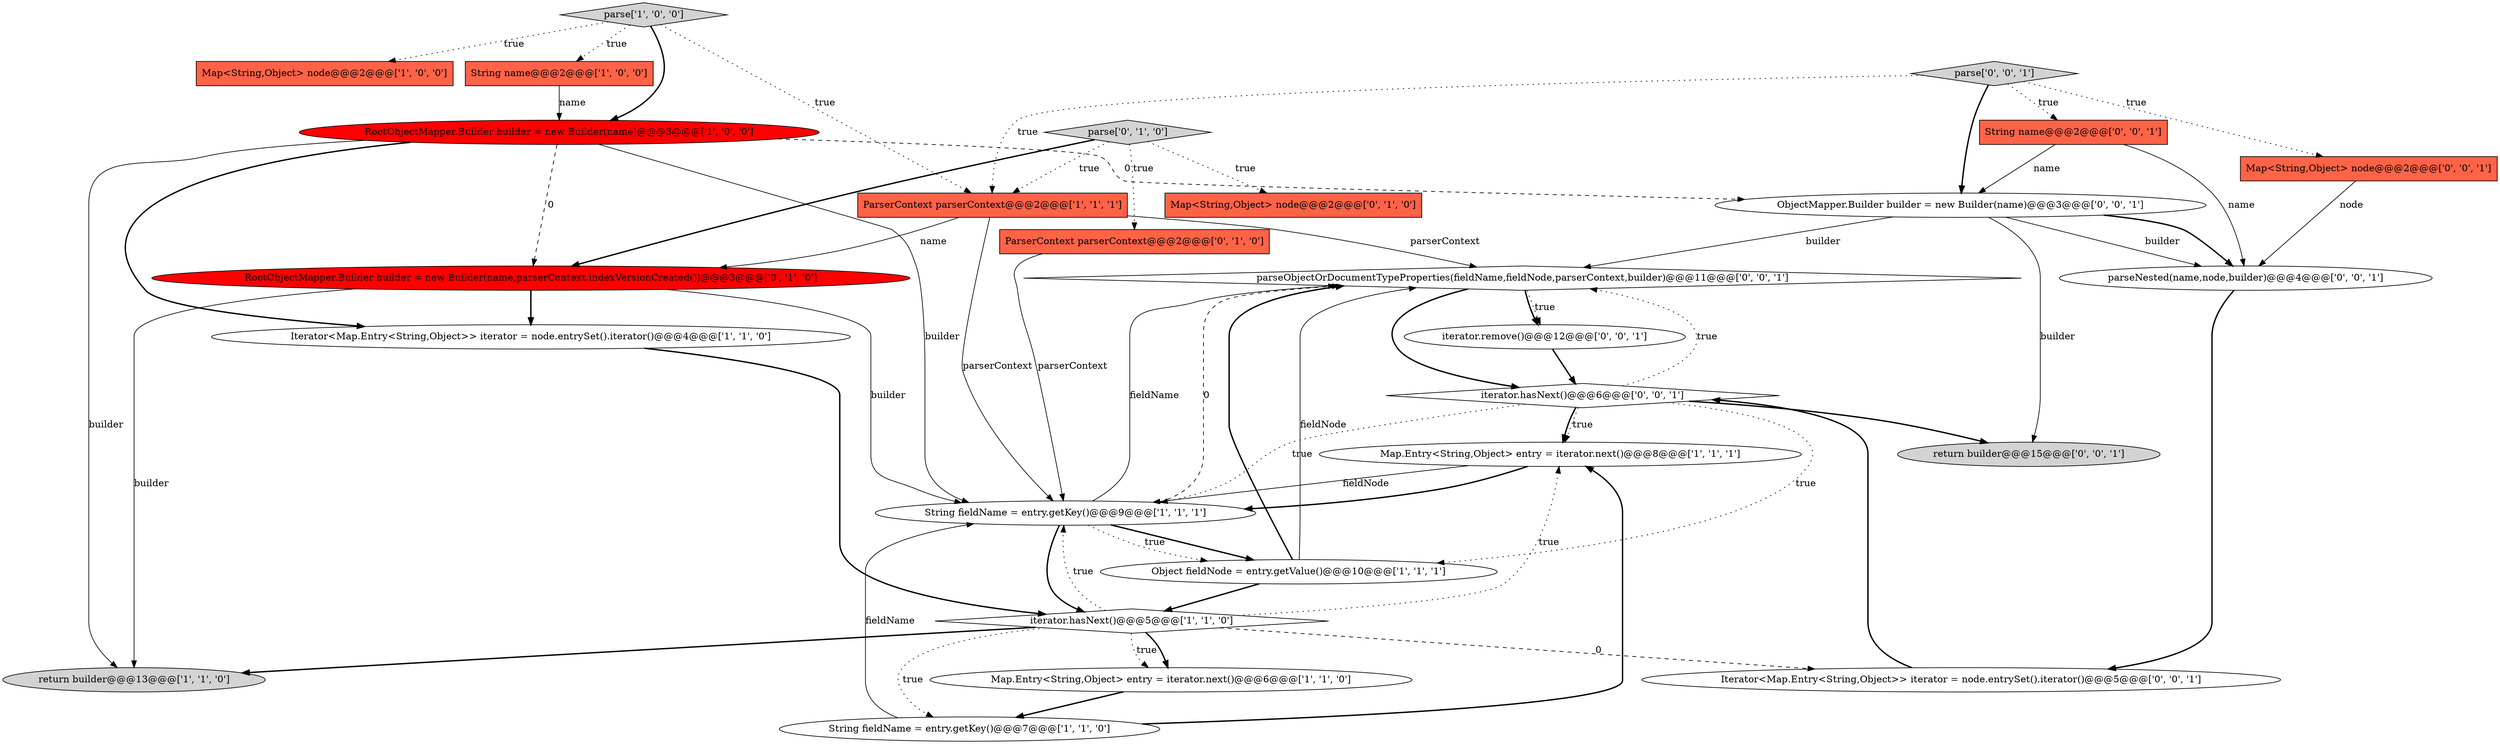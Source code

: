 digraph {
20 [style = filled, label = "ObjectMapper.Builder builder = new Builder(name)@@@3@@@['0', '0', '1']", fillcolor = white, shape = ellipse image = "AAA0AAABBB3BBB"];
5 [style = filled, label = "parse['1', '0', '0']", fillcolor = lightgray, shape = diamond image = "AAA0AAABBB1BBB"];
25 [style = filled, label = "parseObjectOrDocumentTypeProperties(fieldName,fieldNode,parserContext,builder)@@@11@@@['0', '0', '1']", fillcolor = white, shape = diamond image = "AAA0AAABBB3BBB"];
13 [style = filled, label = "parse['0', '1', '0']", fillcolor = lightgray, shape = diamond image = "AAA0AAABBB2BBB"];
22 [style = filled, label = "String name@@@2@@@['0', '0', '1']", fillcolor = tomato, shape = box image = "AAA0AAABBB3BBB"];
2 [style = filled, label = "Map<String,Object> node@@@2@@@['1', '0', '0']", fillcolor = tomato, shape = box image = "AAA0AAABBB1BBB"];
10 [style = filled, label = "return builder@@@13@@@['1', '1', '0']", fillcolor = lightgray, shape = ellipse image = "AAA0AAABBB1BBB"];
21 [style = filled, label = "parseNested(name,node,builder)@@@4@@@['0', '0', '1']", fillcolor = white, shape = ellipse image = "AAA0AAABBB3BBB"];
1 [style = filled, label = "Object fieldNode = entry.getValue()@@@10@@@['1', '1', '1']", fillcolor = white, shape = ellipse image = "AAA0AAABBB1BBB"];
18 [style = filled, label = "Map<String,Object> node@@@2@@@['0', '0', '1']", fillcolor = tomato, shape = box image = "AAA0AAABBB3BBB"];
0 [style = filled, label = "RootObjectMapper.Builder builder = new Builder(name)@@@3@@@['1', '0', '0']", fillcolor = red, shape = ellipse image = "AAA1AAABBB1BBB"];
6 [style = filled, label = "iterator.hasNext()@@@5@@@['1', '1', '0']", fillcolor = white, shape = diamond image = "AAA0AAABBB1BBB"];
9 [style = filled, label = "Map.Entry<String,Object> entry = iterator.next()@@@6@@@['1', '1', '0']", fillcolor = white, shape = ellipse image = "AAA0AAABBB1BBB"];
16 [style = filled, label = "Map<String,Object> node@@@2@@@['0', '1', '0']", fillcolor = tomato, shape = box image = "AAA0AAABBB2BBB"];
19 [style = filled, label = "return builder@@@15@@@['0', '0', '1']", fillcolor = lightgray, shape = ellipse image = "AAA0AAABBB3BBB"];
15 [style = filled, label = "ParserContext parserContext@@@2@@@['0', '1', '0']", fillcolor = tomato, shape = box image = "AAA0AAABBB2BBB"];
7 [style = filled, label = "String fieldName = entry.getKey()@@@9@@@['1', '1', '1']", fillcolor = white, shape = ellipse image = "AAA0AAABBB1BBB"];
12 [style = filled, label = "Map.Entry<String,Object> entry = iterator.next()@@@8@@@['1', '1', '1']", fillcolor = white, shape = ellipse image = "AAA0AAABBB1BBB"];
23 [style = filled, label = "iterator.hasNext()@@@6@@@['0', '0', '1']", fillcolor = white, shape = diamond image = "AAA0AAABBB3BBB"];
17 [style = filled, label = "iterator.remove()@@@12@@@['0', '0', '1']", fillcolor = white, shape = ellipse image = "AAA0AAABBB3BBB"];
8 [style = filled, label = "Iterator<Map.Entry<String,Object>> iterator = node.entrySet().iterator()@@@4@@@['1', '1', '0']", fillcolor = white, shape = ellipse image = "AAA0AAABBB1BBB"];
26 [style = filled, label = "Iterator<Map.Entry<String,Object>> iterator = node.entrySet().iterator()@@@5@@@['0', '0', '1']", fillcolor = white, shape = ellipse image = "AAA0AAABBB3BBB"];
11 [style = filled, label = "ParserContext parserContext@@@2@@@['1', '1', '1']", fillcolor = tomato, shape = box image = "AAA0AAABBB1BBB"];
4 [style = filled, label = "String name@@@2@@@['1', '0', '0']", fillcolor = tomato, shape = box image = "AAA0AAABBB1BBB"];
3 [style = filled, label = "String fieldName = entry.getKey()@@@7@@@['1', '1', '0']", fillcolor = white, shape = ellipse image = "AAA0AAABBB1BBB"];
14 [style = filled, label = "RootObjectMapper.Builder builder = new Builder(name,parserContext.indexVersionCreated())@@@3@@@['0', '1', '0']", fillcolor = red, shape = ellipse image = "AAA1AAABBB2BBB"];
24 [style = filled, label = "parse['0', '0', '1']", fillcolor = lightgray, shape = diamond image = "AAA0AAABBB3BBB"];
13->16 [style = dotted, label="true"];
14->7 [style = solid, label="builder"];
0->7 [style = solid, label="builder"];
7->1 [style = bold, label=""];
20->25 [style = solid, label="builder"];
25->23 [style = bold, label=""];
3->7 [style = solid, label="fieldName"];
15->7 [style = solid, label="parserContext"];
22->20 [style = solid, label="name"];
11->25 [style = solid, label="parserContext"];
20->21 [style = solid, label="builder"];
8->6 [style = bold, label=""];
7->25 [style = solid, label="fieldName"];
11->14 [style = solid, label="name"];
3->12 [style = bold, label=""];
23->7 [style = dotted, label="true"];
0->20 [style = dashed, label="0"];
25->17 [style = bold, label=""];
17->23 [style = bold, label=""];
12->7 [style = bold, label=""];
5->4 [style = dotted, label="true"];
0->10 [style = solid, label="builder"];
20->21 [style = bold, label=""];
24->20 [style = bold, label=""];
0->14 [style = dashed, label="0"];
24->11 [style = dotted, label="true"];
21->26 [style = bold, label=""];
5->11 [style = dotted, label="true"];
11->7 [style = solid, label="parserContext"];
1->6 [style = bold, label=""];
23->1 [style = dotted, label="true"];
5->0 [style = bold, label=""];
6->9 [style = dotted, label="true"];
25->17 [style = dotted, label="true"];
6->26 [style = dashed, label="0"];
18->21 [style = solid, label="node"];
24->22 [style = dotted, label="true"];
6->10 [style = bold, label=""];
26->23 [style = bold, label=""];
22->21 [style = solid, label="name"];
7->6 [style = bold, label=""];
23->19 [style = bold, label=""];
0->8 [style = bold, label=""];
6->7 [style = dotted, label="true"];
7->25 [style = dashed, label="0"];
9->3 [style = bold, label=""];
13->11 [style = dotted, label="true"];
23->12 [style = bold, label=""];
14->8 [style = bold, label=""];
13->15 [style = dotted, label="true"];
6->12 [style = dotted, label="true"];
4->0 [style = solid, label="name"];
14->10 [style = solid, label="builder"];
6->9 [style = bold, label=""];
1->25 [style = solid, label="fieldNode"];
6->3 [style = dotted, label="true"];
7->1 [style = dotted, label="true"];
20->19 [style = solid, label="builder"];
23->12 [style = dotted, label="true"];
12->7 [style = solid, label="fieldNode"];
13->14 [style = bold, label=""];
1->25 [style = bold, label=""];
23->25 [style = dotted, label="true"];
24->18 [style = dotted, label="true"];
5->2 [style = dotted, label="true"];
}

